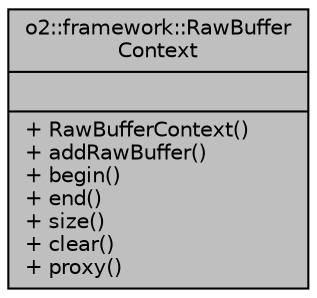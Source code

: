 digraph "o2::framework::RawBufferContext"
{
 // INTERACTIVE_SVG=YES
  bgcolor="transparent";
  edge [fontname="Helvetica",fontsize="10",labelfontname="Helvetica",labelfontsize="10"];
  node [fontname="Helvetica",fontsize="10",shape=record];
  Node1 [label="{o2::framework::RawBuffer\lContext\n||+ RawBufferContext()\l+ addRawBuffer()\l+ begin()\l+ end()\l+ size()\l+ clear()\l+ proxy()\l}",height=0.2,width=0.4,color="black", fillcolor="grey75", style="filled" fontcolor="black"];
}
